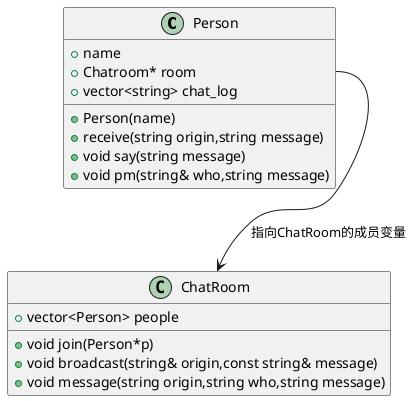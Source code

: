 @startuml
class Person{
    + name
    + Chatroom* room
    + vector<string> chat_log
    + Person(name)
    + receive(string origin,string message)
    + void say(string message)
    + void pm(string& who,string message)
}
class ChatRoom{
    + vector<Person> people
    + void join(Person*p)
    + void broadcast(string& origin,const string& message)
    + void message(string origin,string who,string message)
}
Person::room-->ChatRoom: 指向ChatRoom的成员变量
@enduml
